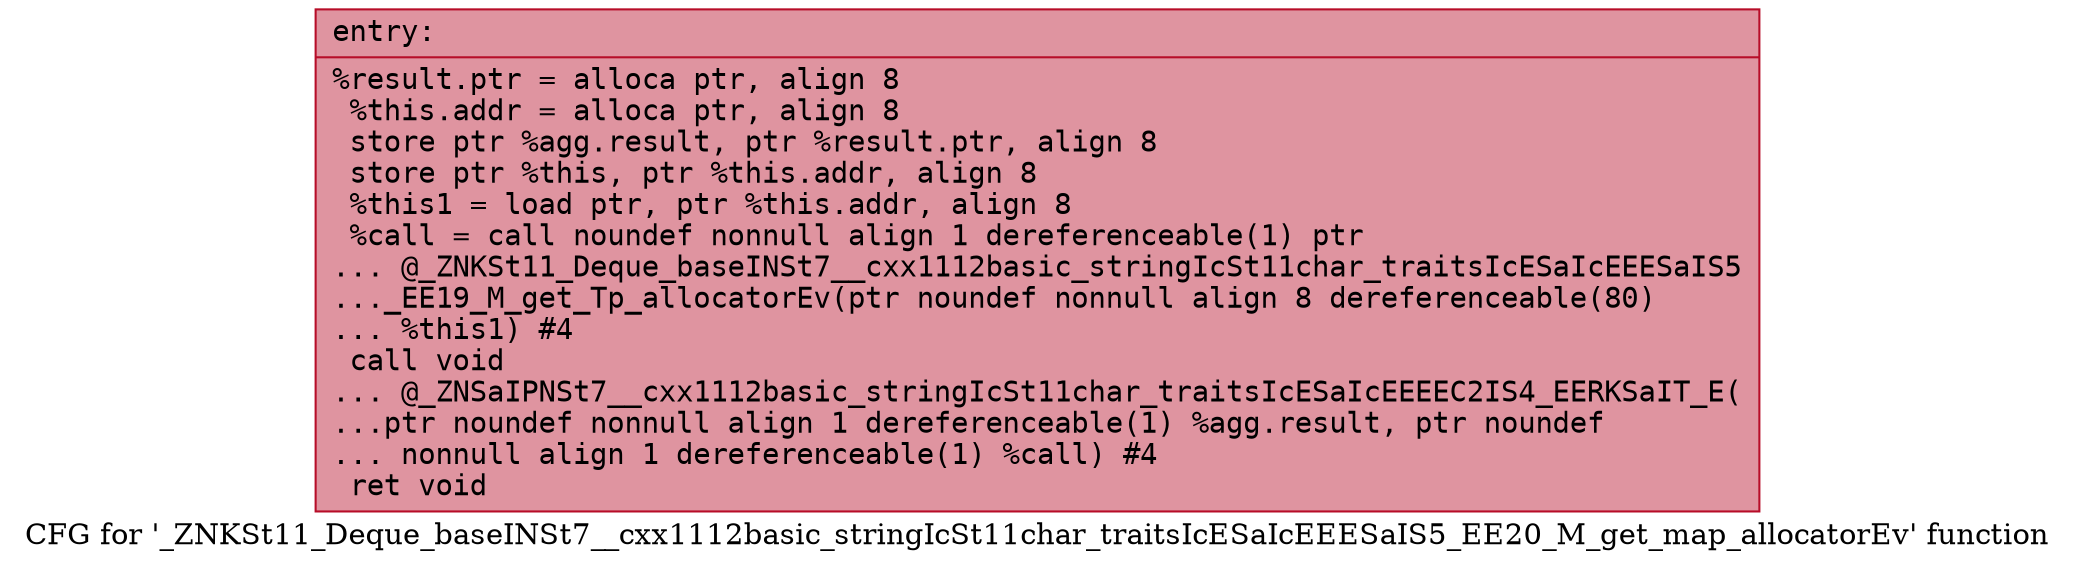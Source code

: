 digraph "CFG for '_ZNKSt11_Deque_baseINSt7__cxx1112basic_stringIcSt11char_traitsIcESaIcEEESaIS5_EE20_M_get_map_allocatorEv' function" {
	label="CFG for '_ZNKSt11_Deque_baseINSt7__cxx1112basic_stringIcSt11char_traitsIcESaIcEEESaIS5_EE20_M_get_map_allocatorEv' function";

	Node0x5651cd8caa50 [shape=record,color="#b70d28ff", style=filled, fillcolor="#b70d2870" fontname="Courier",label="{entry:\l|  %result.ptr = alloca ptr, align 8\l  %this.addr = alloca ptr, align 8\l  store ptr %agg.result, ptr %result.ptr, align 8\l  store ptr %this, ptr %this.addr, align 8\l  %this1 = load ptr, ptr %this.addr, align 8\l  %call = call noundef nonnull align 1 dereferenceable(1) ptr\l... @_ZNKSt11_Deque_baseINSt7__cxx1112basic_stringIcSt11char_traitsIcESaIcEEESaIS5\l..._EE19_M_get_Tp_allocatorEv(ptr noundef nonnull align 8 dereferenceable(80)\l... %this1) #4\l  call void\l... @_ZNSaIPNSt7__cxx1112basic_stringIcSt11char_traitsIcESaIcEEEEC2IS4_EERKSaIT_E(\l...ptr noundef nonnull align 1 dereferenceable(1) %agg.result, ptr noundef\l... nonnull align 1 dereferenceable(1) %call) #4\l  ret void\l}"];
}
